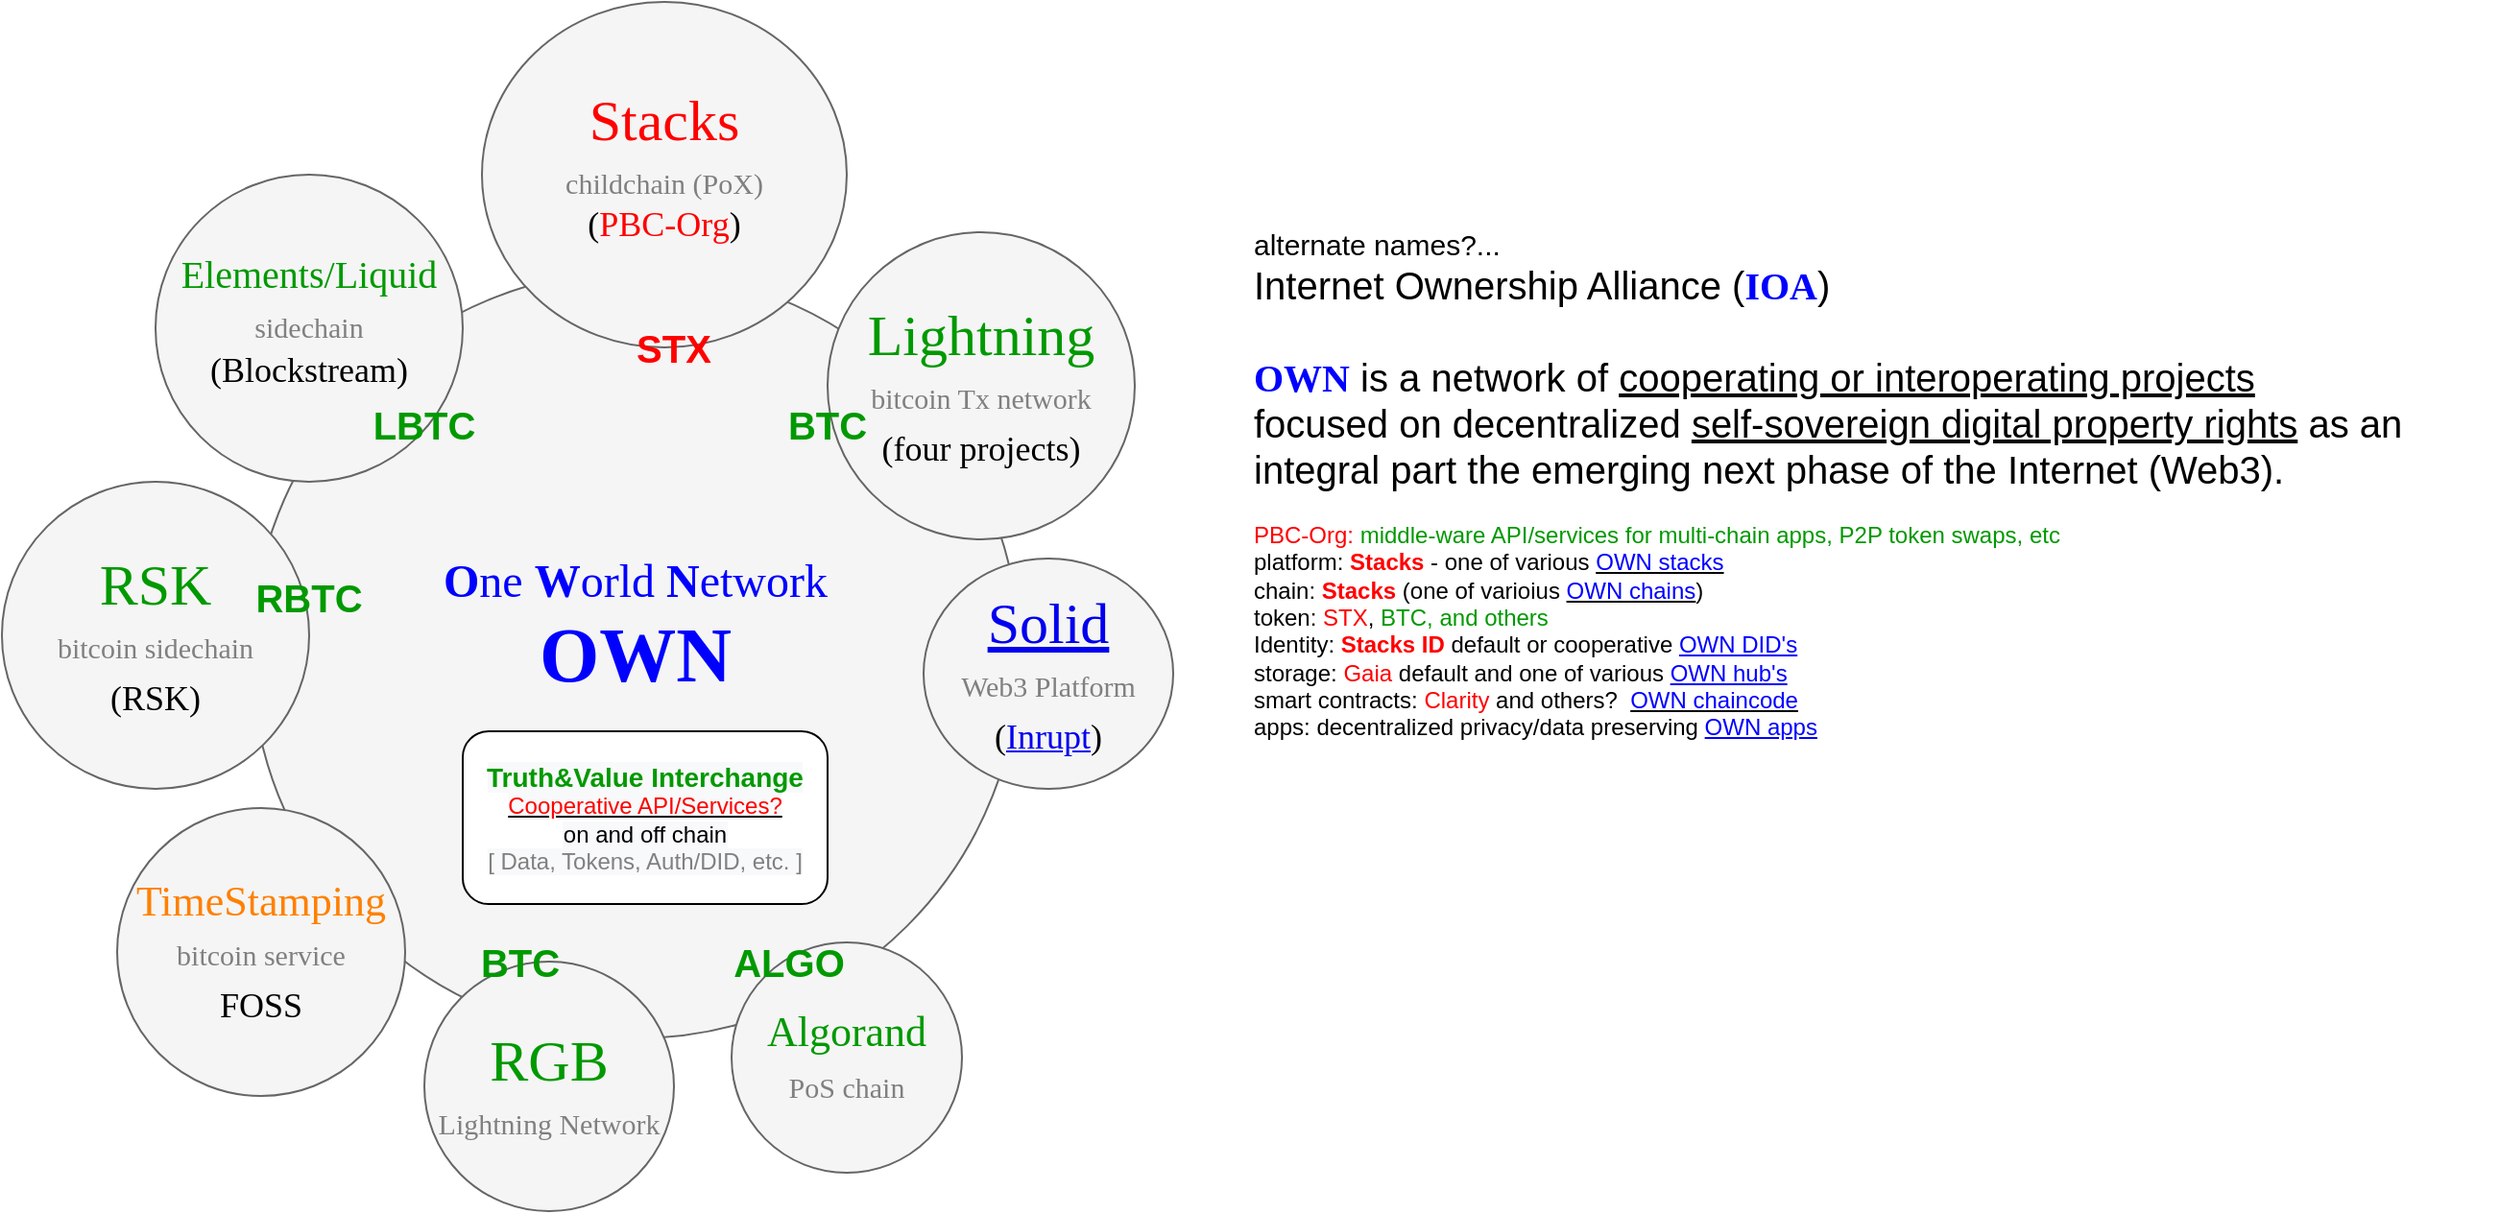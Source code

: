 <mxfile version="13.4.2" type="github">
  <diagram name="Page-1" id="dd472eb7-4b8b-5cd9-a60b-b15522922e76">
    <mxGraphModel dx="1363" dy="727" grid="1" gridSize="10" guides="1" tooltips="1" connect="1" arrows="1" fold="1" page="1" pageScale="1" pageWidth="1100" pageHeight="850" background="#ffffff" math="0" shadow="0">
      <root>
        <mxCell id="0" />
        <mxCell id="1" parent="0" />
        <mxCell id="374e34682ed331ee-1" value="&lt;font style=&quot;font-size: 24px&quot;&gt;&lt;font style=&quot;font-size: 24px&quot; color=&quot;#0000ff&quot;&gt;&lt;b&gt;O&lt;/b&gt;ne &lt;b&gt;W&lt;/b&gt;orld &lt;b&gt;N&lt;/b&gt;etwork&lt;/font&gt;&lt;br&gt;&lt;b&gt;&lt;font style=&quot;font-size: 40px&quot; color=&quot;#0000ff&quot;&gt;OWN&lt;/font&gt;&lt;br&gt;&lt;/b&gt;&lt;br&gt;&lt;/font&gt;" style="ellipse;whiteSpace=wrap;html=1;rounded=0;shadow=0;dashed=0;comic=0;fontFamily=Verdana;fontSize=22;fontColor=#0069D1;fillColor=#f5f5f5;strokeColor=#666666;" parent="1" vertex="1">
          <mxGeometry x="330" y="180" width="400" height="400" as="geometry" />
        </mxCell>
        <mxCell id="45236fa5f4b8e91a-1" value="&lt;font style=&quot;font-size: 30px&quot; color=&quot;#ff0000&quot;&gt;Stacks&lt;/font&gt;&lt;br&gt;&lt;font color=&quot;#808080&quot; style=&quot;font-size: 15px&quot;&gt;childchain (PoX)&lt;/font&gt;&lt;br&gt;&lt;sup&gt;&lt;font color=&quot;#000000&quot; style=&quot;font-size: 18px&quot;&gt;(&lt;/font&gt;&lt;font style=&quot;font-size: 18px&quot; color=&quot;#ff0000&quot;&gt;PBC-Org&lt;/font&gt;&lt;font color=&quot;#000000&quot; style=&quot;font-size: 18px&quot;&gt;)&lt;/font&gt;&lt;/sup&gt;" style="ellipse;whiteSpace=wrap;html=1;rounded=0;shadow=0;dashed=0;comic=0;fontFamily=Verdana;fontSize=22;fontColor=#0069D1;fillColor=#f5f5f5;strokeColor=#666666;" parent="1" vertex="1">
          <mxGeometry x="450" y="40" width="190" height="180" as="geometry" />
        </mxCell>
        <mxCell id="45236fa5f4b8e91a-2" value="&lt;font color=&quot;#009900&quot;&gt;Algorand&lt;/font&gt;&lt;br&gt;&lt;font color=&quot;#808080&quot; style=&quot;font-size: 15px&quot;&gt;PoS chain&lt;/font&gt;" style="ellipse;whiteSpace=wrap;html=1;rounded=0;shadow=0;dashed=0;comic=0;fontFamily=Verdana;fontSize=22;fontColor=#0069D1;fillColor=#f5f5f5;strokeColor=#666666;" parent="1" vertex="1">
          <mxGeometry x="580" y="530" width="120" height="120" as="geometry" />
        </mxCell>
        <mxCell id="45236fa5f4b8e91a-4" value="&lt;font color=&quot;#009900&quot;&gt;&lt;font style=&quot;font-size: 30px&quot;&gt;RSK&lt;/font&gt;&lt;br&gt;&lt;/font&gt;&lt;font style=&quot;font-size: 15px&quot; color=&quot;#808080&quot;&gt;bitcoin sidechain&lt;/font&gt;&lt;br&gt;&lt;font color=&quot;#000000&quot; style=&quot;font-size: 18px&quot;&gt;(RSK)&lt;/font&gt;" style="ellipse;whiteSpace=wrap;html=1;rounded=0;shadow=0;dashed=0;comic=0;fontFamily=Verdana;fontSize=22;fontColor=#0069D1;fillColor=#f5f5f5;strokeColor=#666666;" parent="1" vertex="1">
          <mxGeometry x="200" y="290" width="160" height="160" as="geometry" />
        </mxCell>
        <mxCell id="45236fa5f4b8e91a-5" value="&lt;font style=&quot;font-size: 20px&quot; color=&quot;#009900&quot;&gt;Elements/Liquid&lt;/font&gt;&lt;br&gt;&lt;font color=&quot;#808080&quot; style=&quot;font-size: 15px&quot;&gt;sidechain&lt;/font&gt;&lt;br&gt;&lt;sup&gt;&lt;font color=&quot;#000000&quot; style=&quot;font-size: 18px&quot;&gt;(Blockstream)&lt;/font&gt;&lt;/sup&gt;" style="ellipse;whiteSpace=wrap;html=1;rounded=0;shadow=0;dashed=0;comic=0;fontFamily=Verdana;fontSize=22;fontColor=#0069D1;fillColor=#f5f5f5;strokeColor=#666666;" parent="1" vertex="1">
          <mxGeometry x="280" y="130" width="160" height="160" as="geometry" />
        </mxCell>
        <mxCell id="45236fa5f4b8e91a-6" value="&lt;font style=&quot;font-size: 30px&quot; color=&quot;#009900&quot;&gt;Lightning&lt;/font&gt;&lt;br&gt;&lt;font color=&quot;#808080&quot; style=&quot;font-size: 15px&quot;&gt;bitcoin Tx network&lt;/font&gt;&lt;br&gt;&lt;font color=&quot;#000000&quot; style=&quot;font-size: 18px&quot;&gt;(four projects)&lt;/font&gt;" style="ellipse;whiteSpace=wrap;html=1;rounded=0;shadow=0;dashed=0;comic=0;fontFamily=Verdana;fontSize=22;fontColor=#0069D1;fillColor=#f5f5f5;strokeColor=#666666;" parent="1" vertex="1">
          <mxGeometry x="630" y="160" width="160" height="160" as="geometry" />
        </mxCell>
        <mxCell id="45236fa5f4b8e91a-7" value="&lt;font style=&quot;font-size: 30px&quot; color=&quot;#009900&quot;&gt;RGB&lt;/font&gt;&lt;br&gt;&lt;font style=&quot;font-size: 15px&quot; color=&quot;#808080&quot;&gt;Lightning Network&lt;/font&gt;" style="ellipse;whiteSpace=wrap;html=1;rounded=0;shadow=0;dashed=0;comic=0;fontFamily=Verdana;fontSize=22;fontColor=#0069D1;fillColor=#f5f5f5;strokeColor=#666666;" parent="1" vertex="1">
          <mxGeometry x="420" y="540" width="130" height="130" as="geometry" />
        </mxCell>
        <mxCell id="45236fa5f4b8e91a-8" value="&lt;font color=&quot;#ff8000&quot;&gt;TimeStamping&lt;/font&gt;&lt;br&gt;&lt;font color=&quot;#808080&quot; style=&quot;font-size: 15px&quot;&gt;bitcoin service&lt;/font&gt;&lt;br&gt;&lt;font color=&quot;#000000&quot; style=&quot;font-size: 18px&quot;&gt;FOSS&lt;/font&gt;" style="ellipse;whiteSpace=wrap;html=1;rounded=0;shadow=0;dashed=0;comic=0;fontFamily=Verdana;fontSize=22;fontColor=#0069D1;fillColor=#f5f5f5;strokeColor=#666666;" parent="1" vertex="1">
          <mxGeometry x="260" y="460" width="150" height="150" as="geometry" />
        </mxCell>
        <mxCell id="lZ3ra_9fjDl4-H9-Oguv-4" value="&lt;font size=&quot;1&quot; color=&quot;#ff0000&quot;&gt;&lt;b style=&quot;font-size: 20px&quot;&gt;STX&lt;/b&gt;&lt;/font&gt;" style="text;html=1;strokeColor=none;fillColor=none;align=center;verticalAlign=middle;whiteSpace=wrap;rounded=0;" parent="1" vertex="1">
          <mxGeometry x="530" y="210" width="40" height="20" as="geometry" />
        </mxCell>
        <mxCell id="lZ3ra_9fjDl4-H9-Oguv-5" value="&lt;font color=&quot;#009900&quot; size=&quot;1&quot;&gt;&lt;b style=&quot;font-size: 20px&quot;&gt;LBTC&lt;/b&gt;&lt;/font&gt;" style="text;html=1;strokeColor=none;fillColor=none;align=center;verticalAlign=middle;whiteSpace=wrap;rounded=0;" parent="1" vertex="1">
          <mxGeometry x="400" y="250" width="40" height="20" as="geometry" />
        </mxCell>
        <mxCell id="lZ3ra_9fjDl4-H9-Oguv-6" value="&lt;font color=&quot;#009900&quot; size=&quot;1&quot;&gt;&lt;b style=&quot;font-size: 20px&quot;&gt;RBTC&lt;/b&gt;&lt;/font&gt;" style="text;html=1;strokeColor=none;fillColor=none;align=center;verticalAlign=middle;whiteSpace=wrap;rounded=0;" parent="1" vertex="1">
          <mxGeometry x="340" y="340" width="40" height="20" as="geometry" />
        </mxCell>
        <mxCell id="lZ3ra_9fjDl4-H9-Oguv-9" value="&lt;font color=&quot;#009900&quot; size=&quot;1&quot;&gt;&lt;b style=&quot;font-size: 20px&quot;&gt;BTC&lt;/b&gt;&lt;/font&gt;" style="text;html=1;strokeColor=none;fillColor=none;align=center;verticalAlign=middle;whiteSpace=wrap;rounded=0;" parent="1" vertex="1">
          <mxGeometry x="610" y="250" width="40" height="20" as="geometry" />
        </mxCell>
        <mxCell id="lZ3ra_9fjDl4-H9-Oguv-10" value="&lt;span style=&quot;color: rgb(0 , 0 , 0) ; font-family: &amp;#34;helvetica&amp;#34; ; font-style: normal ; font-weight: 400 ; letter-spacing: normal ; text-align: center ; text-indent: 0px ; text-transform: none ; word-spacing: 0px ; background-color: rgb(248 , 249 , 250) ; font-size: 14px&quot;&gt;&lt;b&gt;&lt;font color=&quot;#009900&quot;&gt;Truth&amp;amp;Value Interchange&lt;/font&gt;&lt;/b&gt;&lt;/span&gt;&lt;font style=&quot;font-family: &amp;#34;helvetica&amp;#34; ; font-size: 12px ; font-style: normal ; font-weight: 400 ; letter-spacing: normal ; text-align: center ; text-indent: 0px ; text-transform: none ; word-spacing: 0px ; background-color: rgb(248 , 249 , 250)&quot;&gt;&lt;br&gt;&lt;u&gt;&lt;font color=&quot;#ff0000&quot;&gt;Cooperative API/Services?&lt;/font&gt;&lt;/u&gt;&lt;/font&gt;&lt;br style=&quot;color: rgb(0 , 0 , 0) ; font-family: &amp;#34;helvetica&amp;#34; ; font-size: 12px ; font-style: normal ; font-weight: 400 ; letter-spacing: normal ; text-align: center ; text-indent: 0px ; text-transform: none ; word-spacing: 0px ; background-color: rgb(248 , 249 , 250)&quot;&gt;&lt;span style=&quot;color: rgb(0 , 0 , 0) ; font-family: &amp;#34;helvetica&amp;#34; ; font-size: 12px ; font-style: normal ; font-weight: 400 ; letter-spacing: normal ; text-align: center ; text-indent: 0px ; text-transform: none ; word-spacing: 0px ; background-color: rgb(248 , 249 , 250) ; display: inline ; float: none&quot;&gt;on and off chain&lt;/span&gt;&lt;br style=&quot;color: rgb(0 , 0 , 0) ; font-family: &amp;#34;helvetica&amp;#34; ; font-size: 12px ; font-style: normal ; font-weight: 400 ; letter-spacing: normal ; text-align: center ; text-indent: 0px ; text-transform: none ; word-spacing: 0px ; background-color: rgb(248 , 249 , 250)&quot;&gt;&lt;font color=&quot;#808080&quot; style=&quot;font-family: &amp;#34;helvetica&amp;#34; ; font-size: 12px ; font-style: normal ; font-weight: 400 ; letter-spacing: normal ; text-align: center ; text-indent: 0px ; text-transform: none ; word-spacing: 0px ; background-color: rgb(248 , 249 , 250)&quot;&gt;[ Data, Tokens, Auth/DID, etc. ]&lt;/font&gt;" style="rounded=1;whiteSpace=wrap;html=1;" parent="1" vertex="1">
          <mxGeometry x="440" y="420" width="190" height="90" as="geometry" />
        </mxCell>
        <mxCell id="lZ3ra_9fjDl4-H9-Oguv-12" value="&lt;font color=&quot;#009900&quot;&gt;&lt;span style=&quot;font-size: 20px&quot;&gt;&lt;b&gt;ALGO&lt;/b&gt;&lt;/span&gt;&lt;/font&gt;" style="text;html=1;strokeColor=none;fillColor=none;align=center;verticalAlign=middle;whiteSpace=wrap;rounded=0;" parent="1" vertex="1">
          <mxGeometry x="590" y="530" width="40" height="20" as="geometry" />
        </mxCell>
        <mxCell id="lZ3ra_9fjDl4-H9-Oguv-14" value="&lt;font color=&quot;#009900&quot; size=&quot;1&quot;&gt;&lt;b style=&quot;font-size: 20px&quot;&gt;BTC&lt;/b&gt;&lt;/font&gt;" style="text;html=1;strokeColor=none;fillColor=none;align=center;verticalAlign=middle;whiteSpace=wrap;rounded=0;" parent="1" vertex="1">
          <mxGeometry x="450" y="530" width="40" height="20" as="geometry" />
        </mxCell>
        <mxCell id="1H9yyPW_hjN4RGJbeoG5-1" value="&lt;font style=&quot;font-size: 20px&quot;&gt;&lt;div&gt;&lt;font style=&quot;font-size: 20px&quot;&gt;&lt;font face=&quot;Verdana&quot; color=&quot;#0000ff&quot; style=&quot;font-size: 20px&quot;&gt;&lt;b&gt;OWN&lt;/b&gt;&lt;/font&gt;&lt;span&gt;&amp;nbsp;is a &lt;/span&gt;&lt;/font&gt;network of &lt;u&gt;cooperating or interoperating projects&lt;/u&gt;&amp;nbsp;&lt;/div&gt;focused on&amp;nbsp;decentralized&amp;nbsp;&lt;u&gt;self-sovereign digital property rights&lt;/u&gt; as an integral part the emerging next phase of the Internet (Web3).&lt;br&gt;&lt;/font&gt;&lt;br&gt;&lt;span style=&quot;color: rgb(255 , 0 , 0)&quot;&gt;PBC-Org:&amp;nbsp;&lt;/span&gt;&lt;font style=&quot;font-size: 12px&quot; color=&quot;#009900&quot;&gt;middle-ware API/services for multi-chain apps, P2P token swaps, etc&lt;/font&gt;&lt;br&gt;platform: &lt;font color=&quot;#ff0000&quot;&gt;&lt;b&gt;Stacks&lt;/b&gt;&lt;/font&gt; - one of various &lt;u&gt;&lt;font color=&quot;#0000ff&quot;&gt;OWN stacks&lt;/font&gt;&lt;/u&gt;&lt;br&gt;&lt;div&gt;chain: &lt;font color=&quot;#ff0000&quot;&gt;&lt;b&gt;Stacks&lt;/b&gt;&lt;/font&gt; (one of varioius&amp;nbsp;&lt;u&gt;&lt;font color=&quot;#0000ff&quot;&gt;OWN chains&lt;/font&gt;&lt;/u&gt;)&lt;br&gt;token: &lt;font color=&quot;#ff0000&quot;&gt;STX&lt;/font&gt;,&amp;nbsp;&lt;font color=&quot;#009900&quot;&gt;BTC, and others&lt;/font&gt;&amp;nbsp;&lt;br&gt;Identity: &lt;font color=&quot;#ff0000&quot;&gt;&lt;b&gt;Stacks ID&lt;/b&gt;&lt;/font&gt;&amp;nbsp;default or cooperative &lt;font color=&quot;#0000ff&quot;&gt;&lt;u&gt;OWN DID&#39;s&lt;/u&gt;&lt;/font&gt;&lt;br&gt;storage: &lt;font color=&quot;#ff0000&quot;&gt;Gaia&lt;/font&gt;&amp;nbsp;default and one of various&amp;nbsp;&lt;u style=&quot;color: rgb(0 , 0 , 255)&quot;&gt;OWN hub&#39;s&lt;/u&gt;&lt;br&gt;&lt;span&gt;smart contracts: &lt;/span&gt;&lt;font color=&quot;#ff0000&quot;&gt;Clarity&lt;/font&gt;&lt;span&gt;&amp;nbsp;and others?&amp;nbsp; &lt;/span&gt;&lt;u&gt;&lt;font color=&quot;#0000ff&quot;&gt;OWN chaincode&lt;/font&gt;&lt;/u&gt;&lt;br&gt;&lt;/div&gt;&lt;div&gt;apps:&amp;nbsp;decentralized privacy/data preserving &lt;font color=&quot;#0000ff&quot;&gt;&lt;u&gt;OWN apps&lt;/u&gt;&lt;/font&gt;&lt;/div&gt;&lt;br&gt;&lt;div&gt;&lt;br&gt;&lt;/div&gt;" style="text;html=1;strokeColor=none;fillColor=none;align=left;verticalAlign=middle;whiteSpace=wrap;rounded=0;" vertex="1" parent="1">
          <mxGeometry x="850" y="237.5" width="650" height="202.5" as="geometry" />
        </mxCell>
        <mxCell id="1H9yyPW_hjN4RGJbeoG5-5" value="&lt;font style=&quot;font-size: 15px&quot;&gt;alternate names?...&lt;/font&gt;&lt;br&gt;&lt;font style=&quot;font-size: 20px&quot;&gt;Internet Ownership Alliance (&lt;font color=&quot;#0000ff&quot; style=&quot;font-size: 20px&quot; face=&quot;Verdana&quot;&gt;&lt;b&gt;IOA&lt;/b&gt;&lt;/font&gt;)&lt;br&gt;&lt;/font&gt;&lt;span style=&quot;font-size: 32px&quot;&gt;&lt;br&gt;&lt;/span&gt;" style="text;html=1;strokeColor=none;fillColor=none;align=left;verticalAlign=middle;whiteSpace=wrap;rounded=0;" vertex="1" parent="1">
          <mxGeometry x="850" y="157.5" width="600" height="80" as="geometry" />
        </mxCell>
        <mxCell id="1H9yyPW_hjN4RGJbeoG5-9" value="&lt;span style=&quot;font-size: 30px&quot;&gt;&lt;font color=&quot;#ff8000&quot;&gt;&lt;a href=&quot;https://solidproject.org/&quot;&gt;Solid&lt;/a&gt;&lt;/font&gt;&lt;/span&gt;&lt;br&gt;&lt;font color=&quot;#808080&quot; style=&quot;font-size: 15px&quot;&gt;Web3 Platform&lt;/font&gt;&lt;br&gt;&lt;font color=&quot;#000000&quot; style=&quot;font-size: 18px&quot;&gt;(&lt;a href=&quot;https://inrupt.com/&quot;&gt;Inrupt&lt;/a&gt;)&lt;/font&gt;" style="ellipse;whiteSpace=wrap;html=1;rounded=0;shadow=0;dashed=0;comic=0;fontFamily=Verdana;fontSize=22;fontColor=#0069D1;fillColor=#f5f5f5;strokeColor=#666666;" vertex="1" parent="1">
          <mxGeometry x="680" y="330" width="130" height="120" as="geometry" />
        </mxCell>
      </root>
    </mxGraphModel>
  </diagram>
</mxfile>
